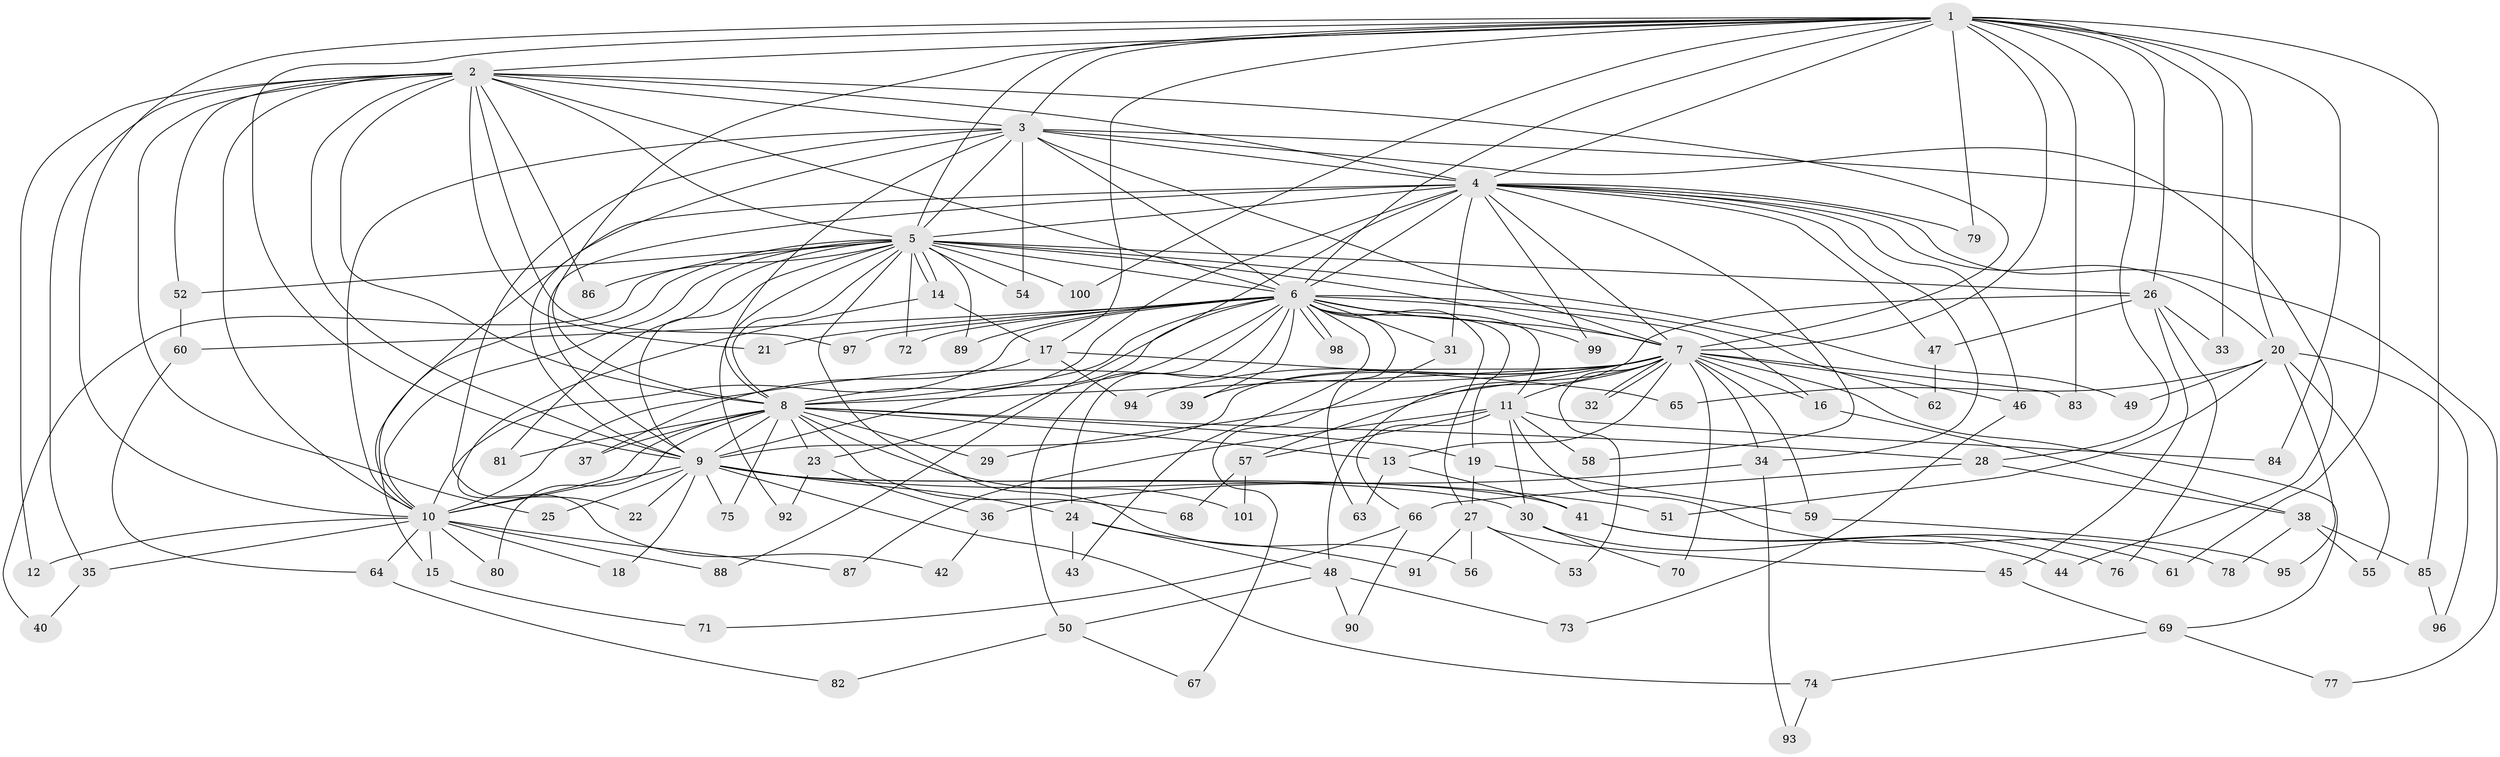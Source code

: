 // Generated by graph-tools (version 1.1) at 2025/34/03/09/25 02:34:37]
// undirected, 101 vertices, 227 edges
graph export_dot {
graph [start="1"]
  node [color=gray90,style=filled];
  1;
  2;
  3;
  4;
  5;
  6;
  7;
  8;
  9;
  10;
  11;
  12;
  13;
  14;
  15;
  16;
  17;
  18;
  19;
  20;
  21;
  22;
  23;
  24;
  25;
  26;
  27;
  28;
  29;
  30;
  31;
  32;
  33;
  34;
  35;
  36;
  37;
  38;
  39;
  40;
  41;
  42;
  43;
  44;
  45;
  46;
  47;
  48;
  49;
  50;
  51;
  52;
  53;
  54;
  55;
  56;
  57;
  58;
  59;
  60;
  61;
  62;
  63;
  64;
  65;
  66;
  67;
  68;
  69;
  70;
  71;
  72;
  73;
  74;
  75;
  76;
  77;
  78;
  79;
  80;
  81;
  82;
  83;
  84;
  85;
  86;
  87;
  88;
  89;
  90;
  91;
  92;
  93;
  94;
  95;
  96;
  97;
  98;
  99;
  100;
  101;
  1 -- 2;
  1 -- 3;
  1 -- 4;
  1 -- 5;
  1 -- 6;
  1 -- 7;
  1 -- 8;
  1 -- 9;
  1 -- 10;
  1 -- 17;
  1 -- 20;
  1 -- 26;
  1 -- 28;
  1 -- 33;
  1 -- 79;
  1 -- 83;
  1 -- 84;
  1 -- 85;
  1 -- 100;
  2 -- 3;
  2 -- 4;
  2 -- 5;
  2 -- 6;
  2 -- 7;
  2 -- 8;
  2 -- 9;
  2 -- 10;
  2 -- 12;
  2 -- 21;
  2 -- 25;
  2 -- 35;
  2 -- 52;
  2 -- 86;
  2 -- 97;
  3 -- 4;
  3 -- 5;
  3 -- 6;
  3 -- 7;
  3 -- 8;
  3 -- 9;
  3 -- 10;
  3 -- 42;
  3 -- 44;
  3 -- 54;
  3 -- 61;
  4 -- 5;
  4 -- 6;
  4 -- 7;
  4 -- 8;
  4 -- 9;
  4 -- 10;
  4 -- 20;
  4 -- 31;
  4 -- 34;
  4 -- 46;
  4 -- 47;
  4 -- 58;
  4 -- 77;
  4 -- 79;
  4 -- 88;
  4 -- 99;
  5 -- 6;
  5 -- 7;
  5 -- 8;
  5 -- 9;
  5 -- 10;
  5 -- 14;
  5 -- 14;
  5 -- 15;
  5 -- 26;
  5 -- 40;
  5 -- 49;
  5 -- 52;
  5 -- 54;
  5 -- 56;
  5 -- 72;
  5 -- 81;
  5 -- 86;
  5 -- 89;
  5 -- 92;
  5 -- 100;
  6 -- 7;
  6 -- 8;
  6 -- 9;
  6 -- 10;
  6 -- 11;
  6 -- 16;
  6 -- 19;
  6 -- 21;
  6 -- 23;
  6 -- 24;
  6 -- 27;
  6 -- 31;
  6 -- 39;
  6 -- 43;
  6 -- 50;
  6 -- 60;
  6 -- 62;
  6 -- 63;
  6 -- 72;
  6 -- 89;
  6 -- 97;
  6 -- 98;
  6 -- 98;
  6 -- 99;
  7 -- 8;
  7 -- 9;
  7 -- 10;
  7 -- 11;
  7 -- 13;
  7 -- 16;
  7 -- 29;
  7 -- 32;
  7 -- 32;
  7 -- 34;
  7 -- 39;
  7 -- 46;
  7 -- 48;
  7 -- 53;
  7 -- 59;
  7 -- 69;
  7 -- 70;
  7 -- 83;
  7 -- 94;
  8 -- 9;
  8 -- 10;
  8 -- 13;
  8 -- 19;
  8 -- 23;
  8 -- 28;
  8 -- 29;
  8 -- 37;
  8 -- 68;
  8 -- 75;
  8 -- 80;
  8 -- 81;
  8 -- 101;
  9 -- 10;
  9 -- 18;
  9 -- 22;
  9 -- 24;
  9 -- 25;
  9 -- 30;
  9 -- 41;
  9 -- 51;
  9 -- 74;
  9 -- 75;
  10 -- 12;
  10 -- 15;
  10 -- 18;
  10 -- 35;
  10 -- 64;
  10 -- 80;
  10 -- 87;
  10 -- 88;
  11 -- 30;
  11 -- 57;
  11 -- 58;
  11 -- 66;
  11 -- 78;
  11 -- 84;
  11 -- 87;
  13 -- 41;
  13 -- 63;
  14 -- 17;
  14 -- 22;
  15 -- 71;
  16 -- 38;
  17 -- 37;
  17 -- 65;
  17 -- 94;
  19 -- 27;
  19 -- 59;
  20 -- 49;
  20 -- 51;
  20 -- 55;
  20 -- 65;
  20 -- 95;
  20 -- 96;
  23 -- 36;
  23 -- 92;
  24 -- 43;
  24 -- 48;
  24 -- 91;
  26 -- 33;
  26 -- 45;
  26 -- 47;
  26 -- 57;
  26 -- 76;
  27 -- 45;
  27 -- 53;
  27 -- 56;
  27 -- 91;
  28 -- 38;
  28 -- 66;
  30 -- 44;
  30 -- 70;
  31 -- 67;
  34 -- 36;
  34 -- 93;
  35 -- 40;
  36 -- 42;
  38 -- 55;
  38 -- 78;
  38 -- 85;
  41 -- 61;
  41 -- 76;
  45 -- 69;
  46 -- 73;
  47 -- 62;
  48 -- 50;
  48 -- 73;
  48 -- 90;
  50 -- 67;
  50 -- 82;
  52 -- 60;
  57 -- 68;
  57 -- 101;
  59 -- 95;
  60 -- 64;
  64 -- 82;
  66 -- 71;
  66 -- 90;
  69 -- 74;
  69 -- 77;
  74 -- 93;
  85 -- 96;
}
